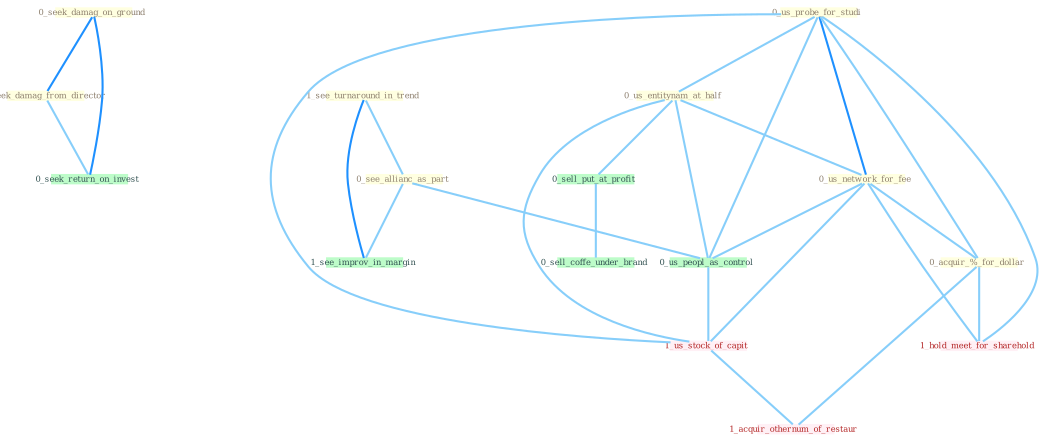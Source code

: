 Graph G{ 
    node
    [shape=polygon,style=filled,width=.5,height=.06,color="#BDFCC9",fixedsize=true,fontsize=4,
    fontcolor="#2f4f4f"];
    {node
    [color="#ffffe0", fontcolor="#8b7d6b"] "0_seek_damag_on_ground " "1_see_turnaround_in_trend " "1_seek_damag_from_director " "0_us_probe_for_studi " "0_see_allianc_as_part " "0_us_entitynam_at_half " "0_us_network_for_fee " "0_acquir_%_for_dollar "}
{node [color="#fff0f5", fontcolor="#b22222"] "1_us_stock_of_capit " "1_hold_meet_for_sharehold " "1_acquir_othernum_of_restaur "}
edge [color="#B0E2FF"];

	"0_seek_damag_on_ground " -- "1_seek_damag_from_director " [w="2", color="#1e90ff" , len=0.8];
	"0_seek_damag_on_ground " -- "0_seek_return_on_invest " [w="2", color="#1e90ff" , len=0.8];
	"1_see_turnaround_in_trend " -- "0_see_allianc_as_part " [w="1", color="#87cefa" ];
	"1_see_turnaround_in_trend " -- "1_see_improv_in_margin " [w="2", color="#1e90ff" , len=0.8];
	"1_seek_damag_from_director " -- "0_seek_return_on_invest " [w="1", color="#87cefa" ];
	"0_us_probe_for_studi " -- "0_us_entitynam_at_half " [w="1", color="#87cefa" ];
	"0_us_probe_for_studi " -- "0_us_network_for_fee " [w="2", color="#1e90ff" , len=0.8];
	"0_us_probe_for_studi " -- "0_acquir_%_for_dollar " [w="1", color="#87cefa" ];
	"0_us_probe_for_studi " -- "0_us_peopl_as_control " [w="1", color="#87cefa" ];
	"0_us_probe_for_studi " -- "1_us_stock_of_capit " [w="1", color="#87cefa" ];
	"0_us_probe_for_studi " -- "1_hold_meet_for_sharehold " [w="1", color="#87cefa" ];
	"0_see_allianc_as_part " -- "0_us_peopl_as_control " [w="1", color="#87cefa" ];
	"0_see_allianc_as_part " -- "1_see_improv_in_margin " [w="1", color="#87cefa" ];
	"0_us_entitynam_at_half " -- "0_us_network_for_fee " [w="1", color="#87cefa" ];
	"0_us_entitynam_at_half " -- "0_us_peopl_as_control " [w="1", color="#87cefa" ];
	"0_us_entitynam_at_half " -- "0_sell_put_at_profit " [w="1", color="#87cefa" ];
	"0_us_entitynam_at_half " -- "1_us_stock_of_capit " [w="1", color="#87cefa" ];
	"0_us_network_for_fee " -- "0_acquir_%_for_dollar " [w="1", color="#87cefa" ];
	"0_us_network_for_fee " -- "0_us_peopl_as_control " [w="1", color="#87cefa" ];
	"0_us_network_for_fee " -- "1_us_stock_of_capit " [w="1", color="#87cefa" ];
	"0_us_network_for_fee " -- "1_hold_meet_for_sharehold " [w="1", color="#87cefa" ];
	"0_acquir_%_for_dollar " -- "1_hold_meet_for_sharehold " [w="1", color="#87cefa" ];
	"0_acquir_%_for_dollar " -- "1_acquir_othernum_of_restaur " [w="1", color="#87cefa" ];
	"0_us_peopl_as_control " -- "1_us_stock_of_capit " [w="1", color="#87cefa" ];
	"0_sell_put_at_profit " -- "0_sell_coffe_under_brand " [w="1", color="#87cefa" ];
	"1_us_stock_of_capit " -- "1_acquir_othernum_of_restaur " [w="1", color="#87cefa" ];
}